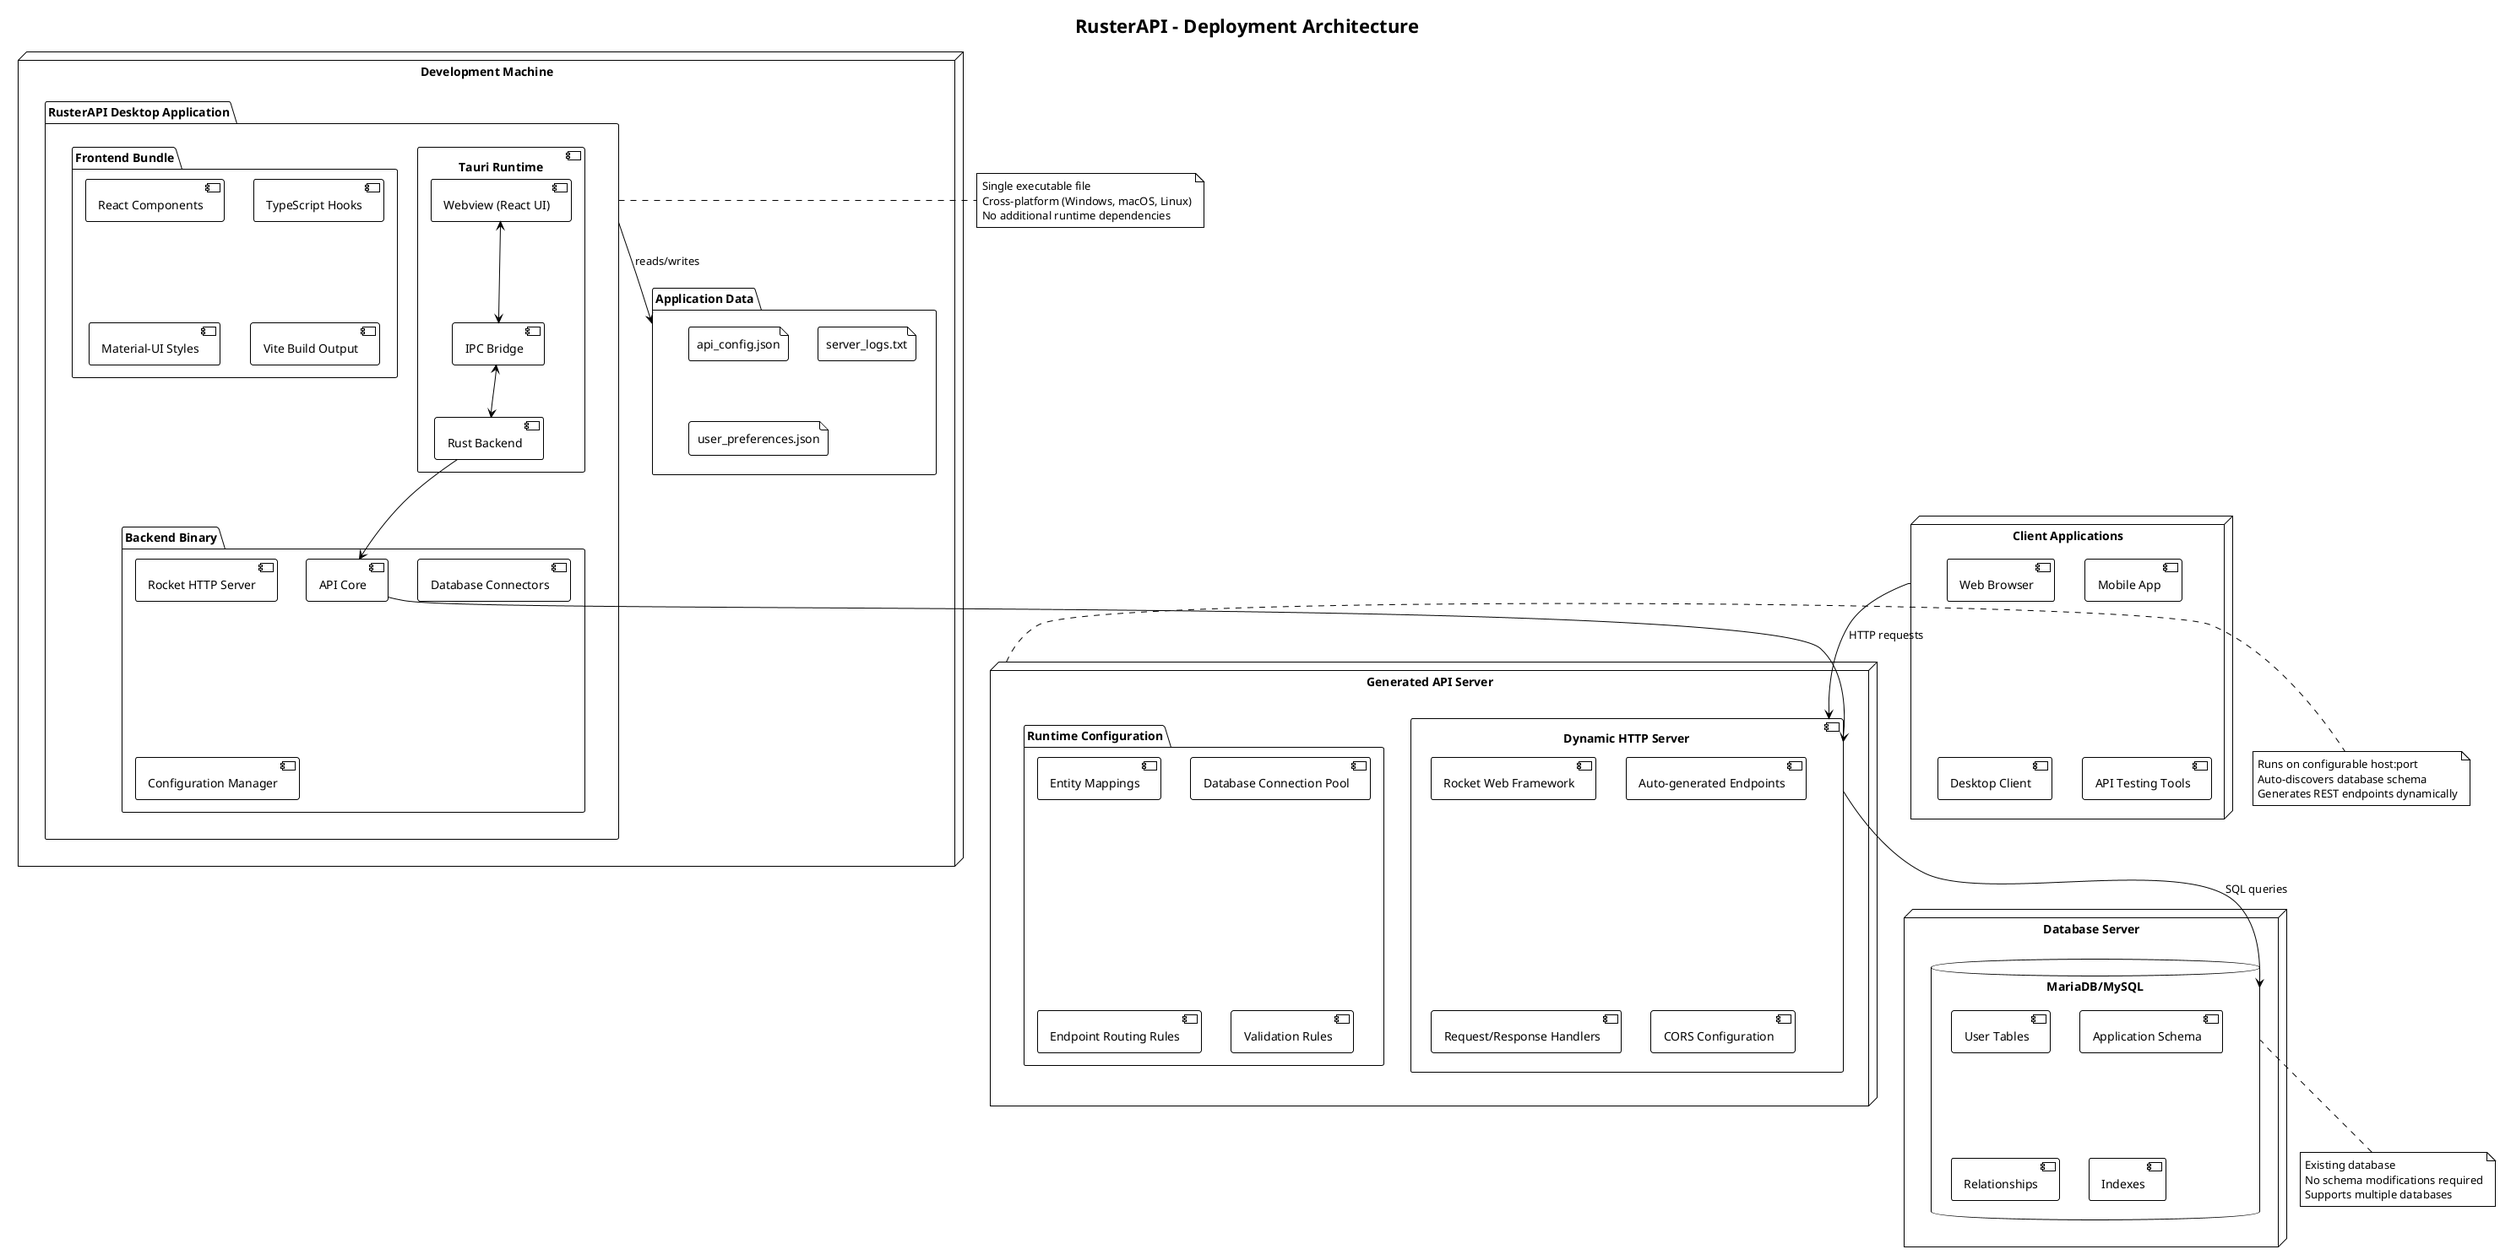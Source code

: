 @startuml
!theme plain
title RusterAPI - Deployment Architecture

node "Development Machine" {
    package "RusterAPI Desktop Application" {
        component "Tauri Runtime" {
            [Webview (React UI)]
            [Rust Backend]
            [IPC Bridge]
        }
        
        package "Frontend Bundle" {
            [React Components]
            [TypeScript Hooks]
            [Material-UI Styles]
            [Vite Build Output]
        }
        
        package "Backend Binary" {
            [API Core]
            [Rocket HTTP Server]
            [Database Connectors]
            [Configuration Manager]
        }
    }
    
    folder "Application Data" {
        file "api_config.json"
        file "server_logs.txt"
        file "user_preferences.json"
    }
}

node "Generated API Server" {
    component "Dynamic HTTP Server" {
        [Rocket Web Framework]
        [Auto-generated Endpoints]
        [Request/Response Handlers]
        [CORS Configuration]
    }
    
    package "Runtime Configuration" {
        [Entity Mappings]
        [Database Connection Pool]
        [Endpoint Routing Rules]
        [Validation Rules]
    }
}

node "Database Server" {
    database "MariaDB/MySQL" {
        [User Tables]
        [Application Schema]
        [Relationships]
        [Indexes]
    }
}

node "Client Applications" {
    [Web Browser]
    [Mobile App]
    [Desktop Client]
    [API Testing Tools]
}

' Connections
[Webview (React UI)] <--> [IPC Bridge]
[IPC Bridge] <--> [Rust Backend]
[Rust Backend] --> [API Core]
[API Core] --> [Dynamic HTTP Server]

[RusterAPI Desktop Application] --> "Application Data" : reads/writes
[Dynamic HTTP Server] --> [MariaDB/MySQL] : SQL queries
[Client Applications] --> [Dynamic HTTP Server] : HTTP requests

' Deployment notes
note right of "RusterAPI Desktop Application"
  Single executable file
  Cross-platform (Windows, macOS, Linux)
  No additional runtime dependencies
end note

note right of "Generated API Server"
  Runs on configurable host:port
  Auto-discovers database schema
  Generates REST endpoints dynamically
end note

note bottom of [MariaDB/MySQL]
  Existing database
  No schema modifications required
  Supports multiple databases
end note

@enduml
